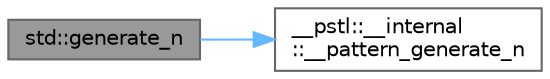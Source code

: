 digraph "std::generate_n"
{
 // LATEX_PDF_SIZE
  bgcolor="transparent";
  edge [fontname=Helvetica,fontsize=10,labelfontname=Helvetica,labelfontsize=10];
  node [fontname=Helvetica,fontsize=10,shape=box,height=0.2,width=0.4];
  rankdir="LR";
  Node1 [id="Node000001",label="std::generate_n",height=0.2,width=0.4,color="gray40", fillcolor="grey60", style="filled", fontcolor="black",tooltip=" "];
  Node1 -> Node2 [id="edge3_Node000001_Node000002",color="steelblue1",style="solid",tooltip=" "];
  Node2 [id="Node000002",label="__pstl::__internal\l::__pattern_generate_n",height=0.2,width=0.4,color="grey40", fillcolor="white", style="filled",URL="$namespace____pstl_1_1____internal.html#a89ba2dce127a80f7bc0578270c7fcb9c",tooltip=" "];
}
